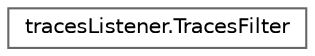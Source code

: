 digraph "Graphical Class Hierarchy"
{
 // LATEX_PDF_SIZE
  bgcolor="transparent";
  edge [fontname=Helvetica,fontsize=10,labelfontname=Helvetica,labelfontsize=10];
  node [fontname=Helvetica,fontsize=10,shape=box,height=0.2,width=0.4];
  rankdir="LR";
  Node0 [id="Node000000",label="tracesListener.TracesFilter",height=0.2,width=0.4,color="grey40", fillcolor="white", style="filled",URL="$classtraces_listener_1_1_traces_filter.html",tooltip=" "];
}
